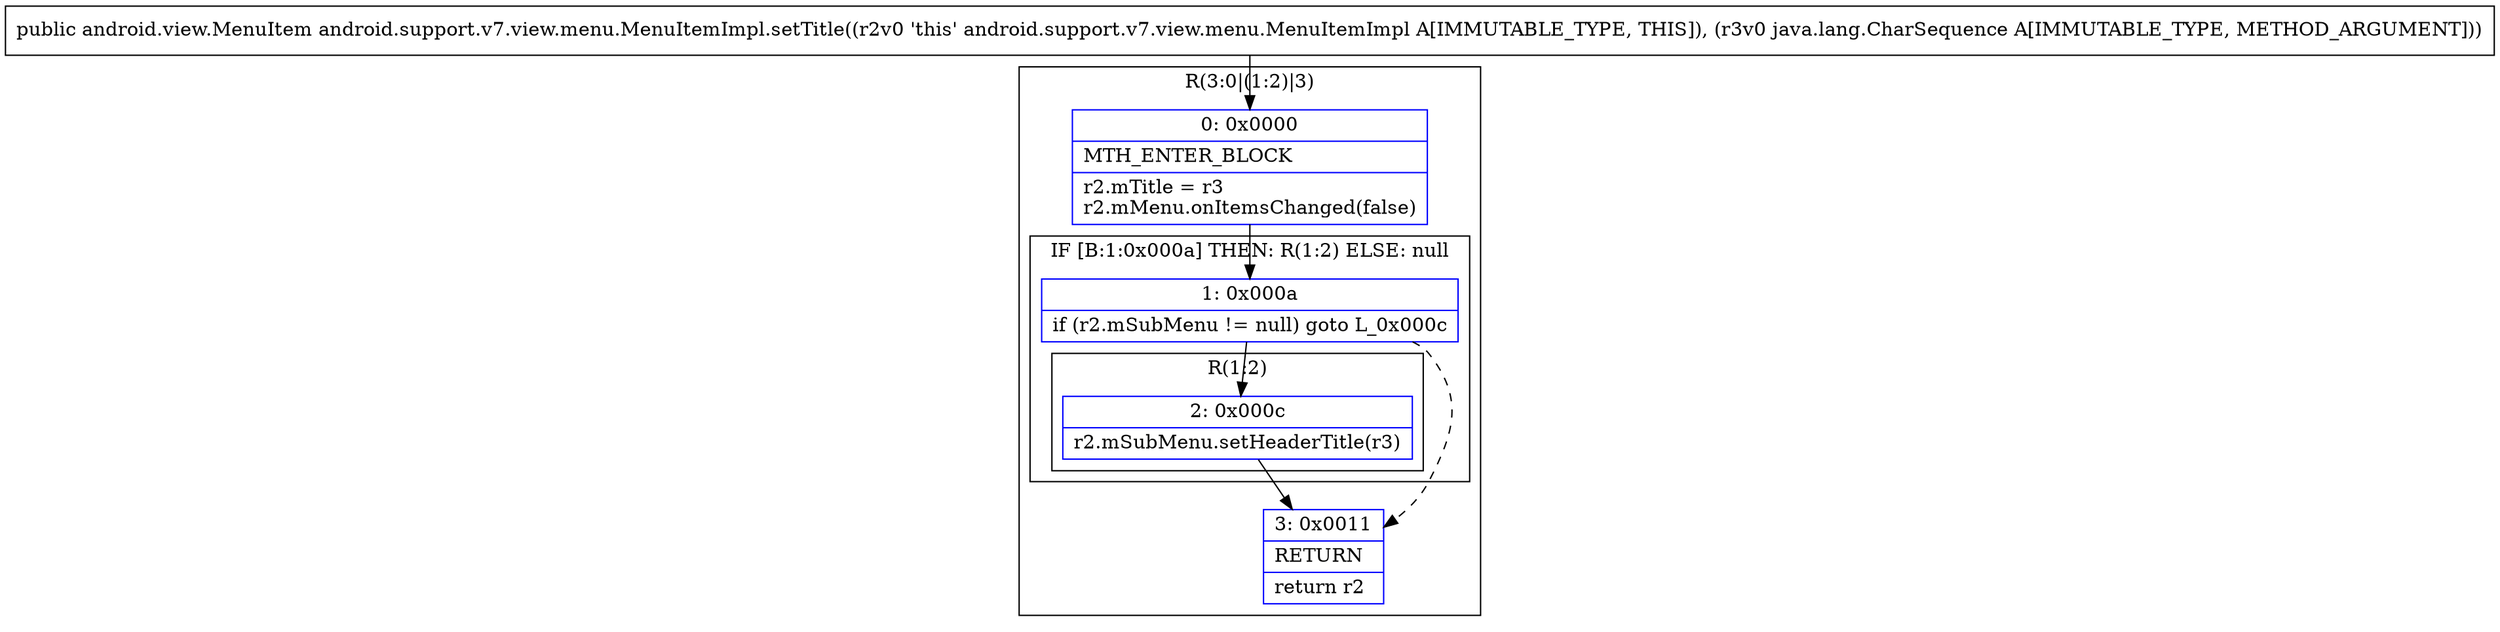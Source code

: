 digraph "CFG forandroid.support.v7.view.menu.MenuItemImpl.setTitle(Ljava\/lang\/CharSequence;)Landroid\/view\/MenuItem;" {
subgraph cluster_Region_1018852134 {
label = "R(3:0|(1:2)|3)";
node [shape=record,color=blue];
Node_0 [shape=record,label="{0\:\ 0x0000|MTH_ENTER_BLOCK\l|r2.mTitle = r3\lr2.mMenu.onItemsChanged(false)\l}"];
subgraph cluster_IfRegion_1211147647 {
label = "IF [B:1:0x000a] THEN: R(1:2) ELSE: null";
node [shape=record,color=blue];
Node_1 [shape=record,label="{1\:\ 0x000a|if (r2.mSubMenu != null) goto L_0x000c\l}"];
subgraph cluster_Region_1093431132 {
label = "R(1:2)";
node [shape=record,color=blue];
Node_2 [shape=record,label="{2\:\ 0x000c|r2.mSubMenu.setHeaderTitle(r3)\l}"];
}
}
Node_3 [shape=record,label="{3\:\ 0x0011|RETURN\l|return r2\l}"];
}
MethodNode[shape=record,label="{public android.view.MenuItem android.support.v7.view.menu.MenuItemImpl.setTitle((r2v0 'this' android.support.v7.view.menu.MenuItemImpl A[IMMUTABLE_TYPE, THIS]), (r3v0 java.lang.CharSequence A[IMMUTABLE_TYPE, METHOD_ARGUMENT])) }"];
MethodNode -> Node_0;
Node_0 -> Node_1;
Node_1 -> Node_2;
Node_1 -> Node_3[style=dashed];
Node_2 -> Node_3;
}

